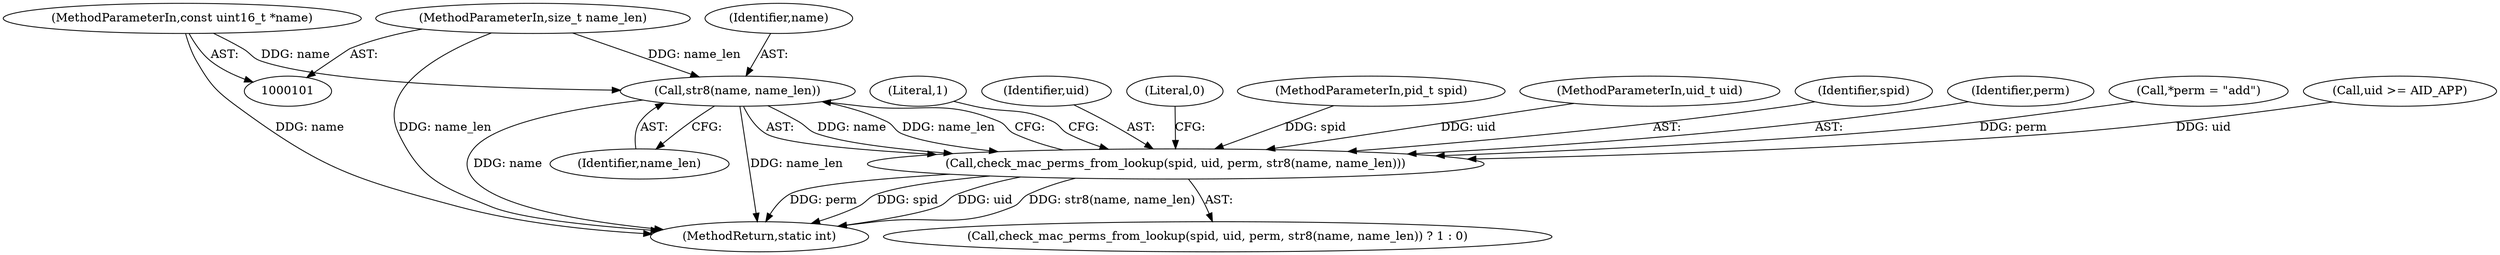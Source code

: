 digraph "0_Android_047eec456943dc082e33220d28abb7df4e089f69@pointer" {
"1000124" [label="(Call,str8(name, name_len))"];
"1000102" [label="(MethodParameterIn,const uint16_t *name)"];
"1000103" [label="(MethodParameterIn,size_t name_len)"];
"1000120" [label="(Call,check_mac_perms_from_lookup(spid, uid, perm, str8(name, name_len)))"];
"1000127" [label="(Literal,1)"];
"1000129" [label="(MethodReturn,static int)"];
"1000122" [label="(Identifier,uid)"];
"1000119" [label="(Call,check_mac_perms_from_lookup(spid, uid, perm, str8(name, name_len)) ? 1 : 0)"];
"1000128" [label="(Literal,0)"];
"1000104" [label="(MethodParameterIn,pid_t spid)"];
"1000105" [label="(MethodParameterIn,uid_t uid)"];
"1000126" [label="(Identifier,name_len)"];
"1000121" [label="(Identifier,spid)"];
"1000102" [label="(MethodParameterIn,const uint16_t *name)"];
"1000103" [label="(MethodParameterIn,size_t name_len)"];
"1000125" [label="(Identifier,name)"];
"1000123" [label="(Identifier,perm)"];
"1000108" [label="(Call,*perm = \"add\")"];
"1000124" [label="(Call,str8(name, name_len))"];
"1000120" [label="(Call,check_mac_perms_from_lookup(spid, uid, perm, str8(name, name_len)))"];
"1000112" [label="(Call,uid >= AID_APP)"];
"1000124" -> "1000120"  [label="AST: "];
"1000124" -> "1000126"  [label="CFG: "];
"1000125" -> "1000124"  [label="AST: "];
"1000126" -> "1000124"  [label="AST: "];
"1000120" -> "1000124"  [label="CFG: "];
"1000124" -> "1000129"  [label="DDG: name_len"];
"1000124" -> "1000129"  [label="DDG: name"];
"1000124" -> "1000120"  [label="DDG: name"];
"1000124" -> "1000120"  [label="DDG: name_len"];
"1000102" -> "1000124"  [label="DDG: name"];
"1000103" -> "1000124"  [label="DDG: name_len"];
"1000102" -> "1000101"  [label="AST: "];
"1000102" -> "1000129"  [label="DDG: name"];
"1000103" -> "1000101"  [label="AST: "];
"1000103" -> "1000129"  [label="DDG: name_len"];
"1000120" -> "1000119"  [label="AST: "];
"1000121" -> "1000120"  [label="AST: "];
"1000122" -> "1000120"  [label="AST: "];
"1000123" -> "1000120"  [label="AST: "];
"1000127" -> "1000120"  [label="CFG: "];
"1000128" -> "1000120"  [label="CFG: "];
"1000120" -> "1000129"  [label="DDG: perm"];
"1000120" -> "1000129"  [label="DDG: spid"];
"1000120" -> "1000129"  [label="DDG: uid"];
"1000120" -> "1000129"  [label="DDG: str8(name, name_len)"];
"1000104" -> "1000120"  [label="DDG: spid"];
"1000112" -> "1000120"  [label="DDG: uid"];
"1000105" -> "1000120"  [label="DDG: uid"];
"1000108" -> "1000120"  [label="DDG: perm"];
}

